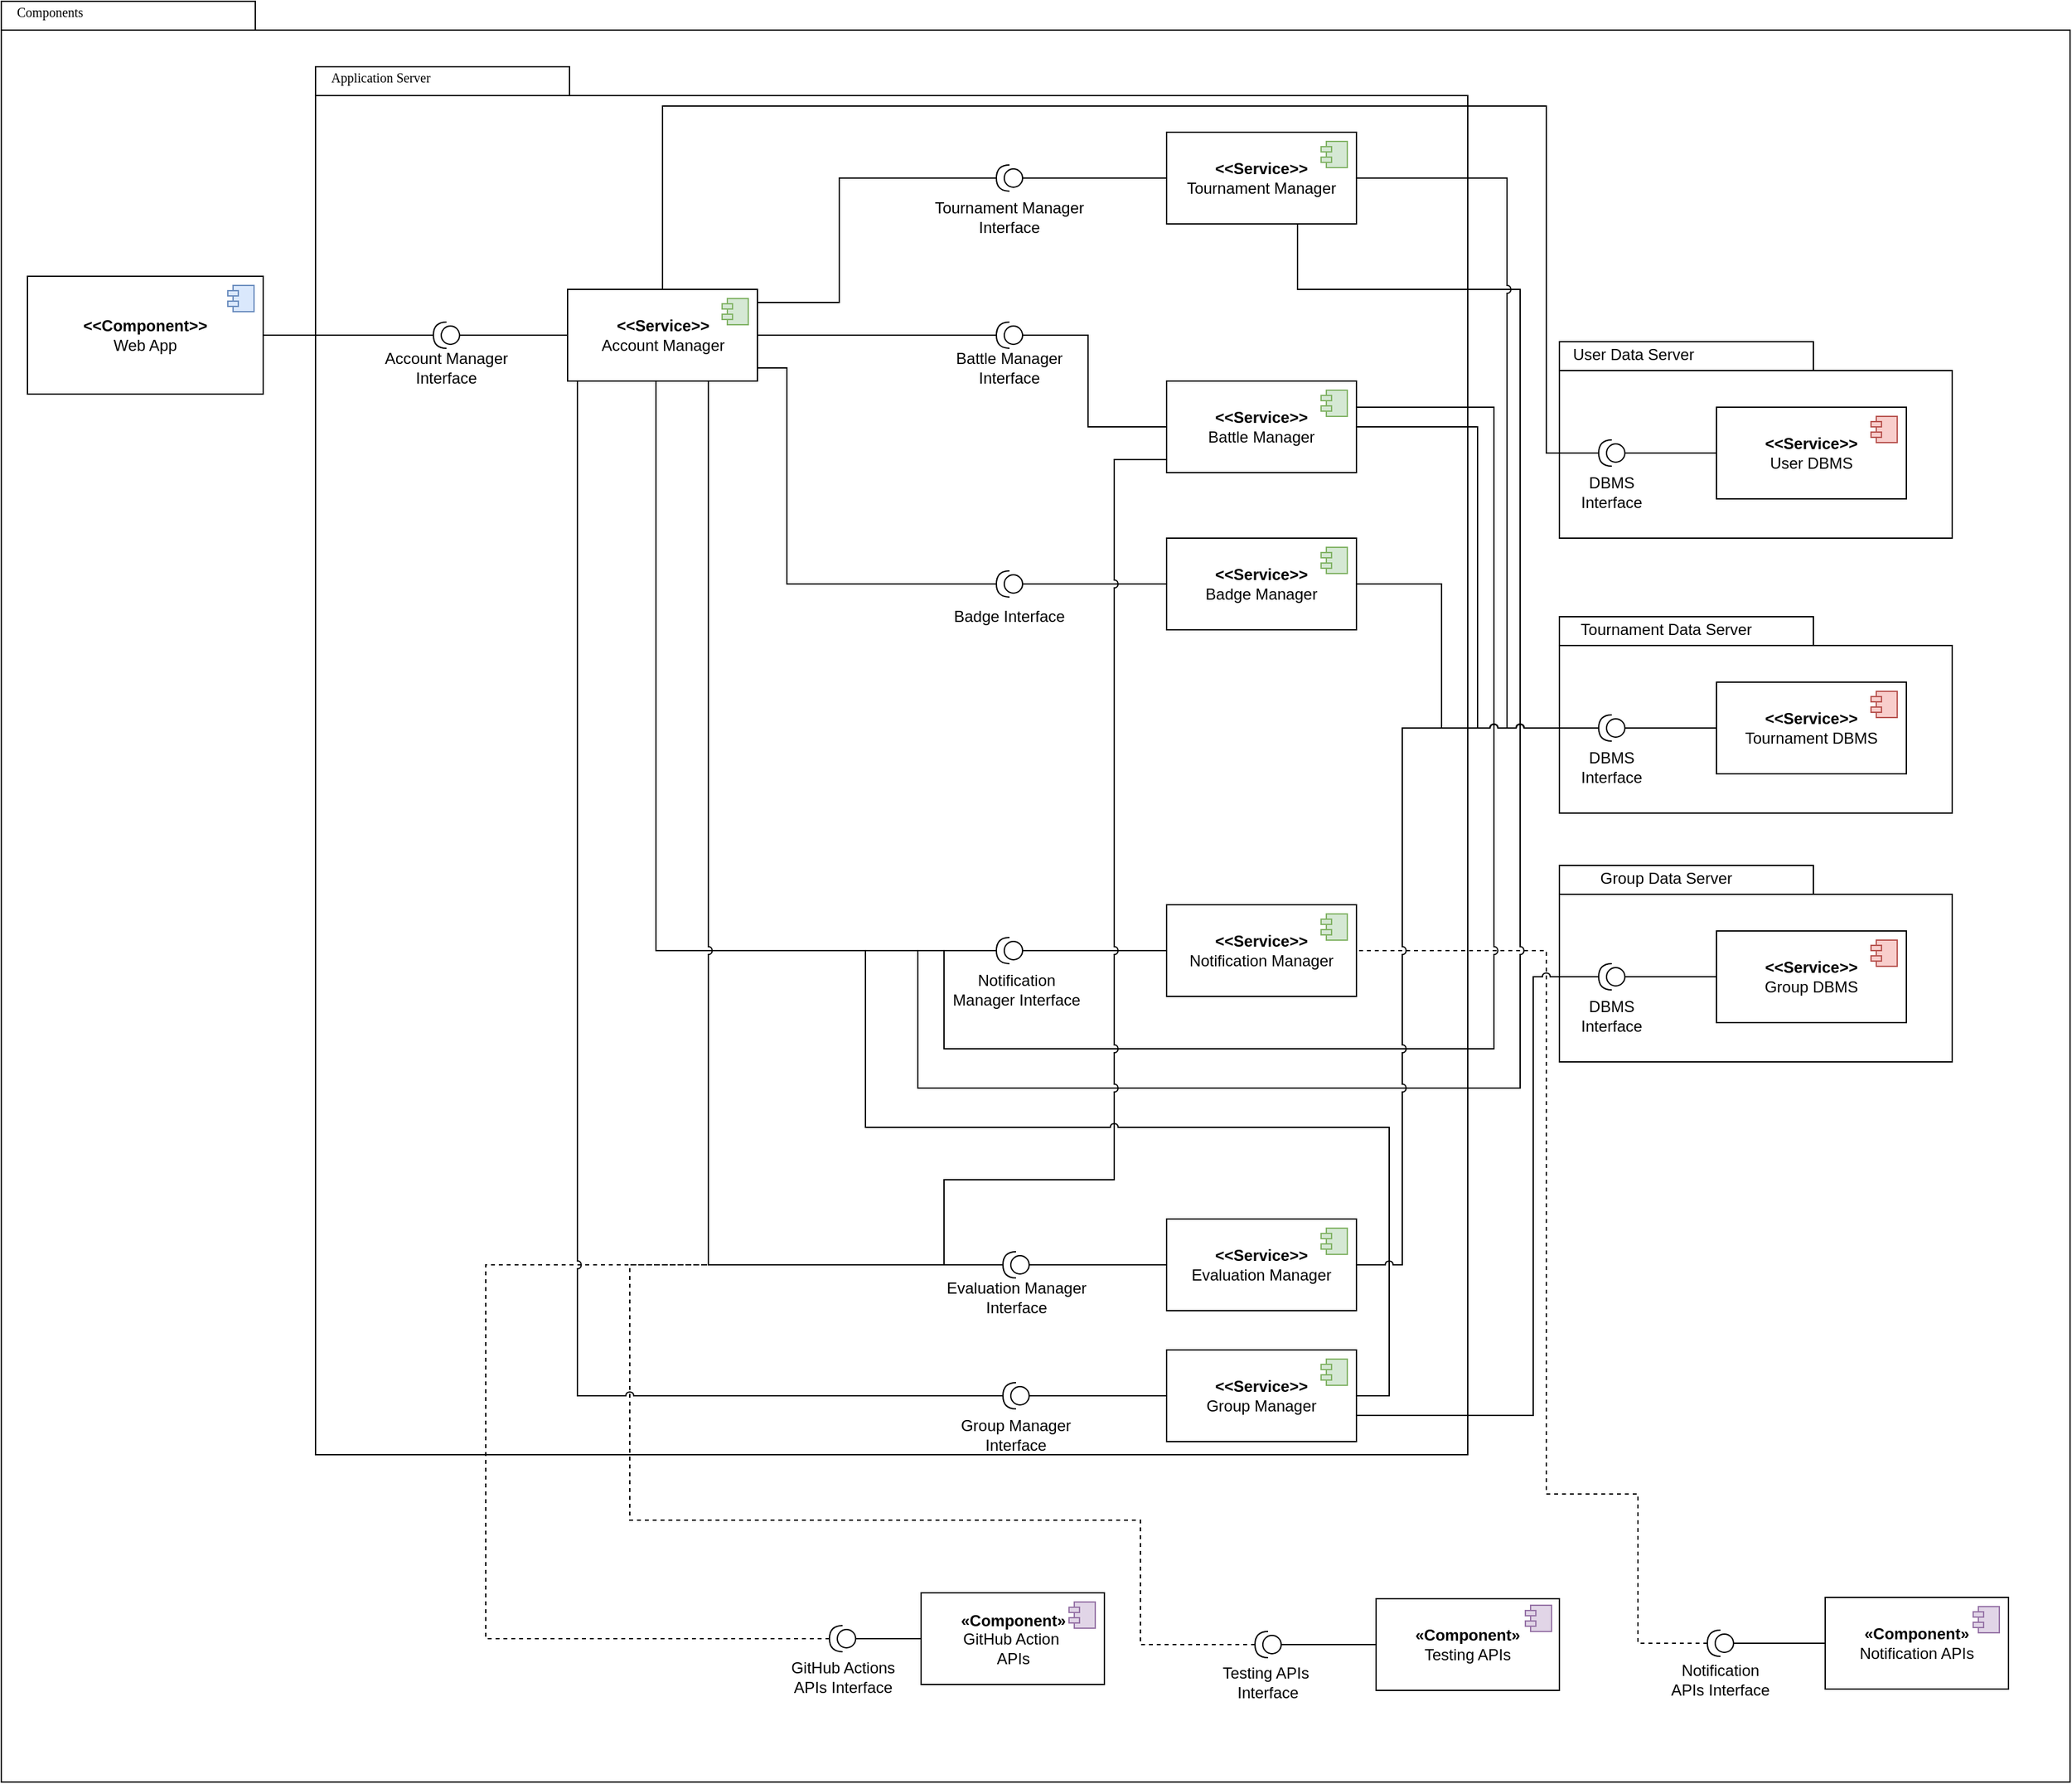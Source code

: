 <mxfile version="22.1.12" type="device">
  <diagram name="Page-1" id="OueMdNKlh8Kx6tgulEsc">
    <mxGraphModel dx="1232" dy="1146" grid="1" gridSize="10" guides="1" tooltips="1" connect="1" arrows="1" fold="1" page="1" pageScale="1" pageWidth="827" pageHeight="1169" math="0" shadow="0">
      <root>
        <mxCell id="0" />
        <mxCell id="1" parent="0" />
        <mxCell id="G7fX_YhACkhLRDJqQzmJ-1" value="" style="shape=folder;fontStyle=1;spacingTop=10;tabWidth=194;tabHeight=22;tabPosition=left;html=1;rounded=0;shadow=0;comic=0;labelBackgroundColor=none;strokeWidth=1;fillColor=none;fontFamily=Verdana;fontSize=10;align=center;" vertex="1" parent="1">
          <mxGeometry x="260" y="260" width="1580" height="1360" as="geometry" />
        </mxCell>
        <mxCell id="G7fX_YhACkhLRDJqQzmJ-2" value="Components" style="text;html=1;align=left;verticalAlign=top;spacingTop=-4;fontSize=10;fontFamily=Verdana" vertex="1" parent="1">
          <mxGeometry x="270" y="260" width="130" height="20" as="geometry" />
        </mxCell>
        <mxCell id="G7fX_YhACkhLRDJqQzmJ-3" value="&lt;div&gt;&lt;b&gt;&amp;lt;&amp;lt;Component&amp;gt;&amp;gt;&lt;/b&gt;&lt;/div&gt;&lt;div&gt;Web App&lt;br&gt;&lt;/div&gt;" style="html=1;dropTarget=0;whiteSpace=wrap;" vertex="1" parent="1">
          <mxGeometry x="280" y="470" width="180" height="90" as="geometry" />
        </mxCell>
        <mxCell id="G7fX_YhACkhLRDJqQzmJ-4" value="" style="shape=module;jettyWidth=8;jettyHeight=4;fillColor=#dae8fc;strokeColor=#6c8ebf;" vertex="1" parent="G7fX_YhACkhLRDJqQzmJ-3">
          <mxGeometry x="1" width="20" height="20" relative="1" as="geometry">
            <mxPoint x="-27" y="7" as="offset" />
          </mxGeometry>
        </mxCell>
        <mxCell id="G7fX_YhACkhLRDJqQzmJ-5" value="" style="shape=folder;fontStyle=1;spacingTop=10;tabWidth=194;tabHeight=22;tabPosition=left;html=1;rounded=0;shadow=0;comic=0;labelBackgroundColor=none;strokeWidth=1;fillColor=none;fontFamily=Verdana;fontSize=10;align=center;" vertex="1" parent="1">
          <mxGeometry x="500" y="310" width="880" height="1060" as="geometry" />
        </mxCell>
        <mxCell id="G7fX_YhACkhLRDJqQzmJ-6" value="Application Server" style="text;html=1;align=left;verticalAlign=top;spacingTop=-4;fontSize=10;fontFamily=Verdana" vertex="1" parent="1">
          <mxGeometry x="510" y="310" width="130" height="20" as="geometry" />
        </mxCell>
        <mxCell id="G7fX_YhACkhLRDJqQzmJ-7" value="&lt;div&gt;&lt;b&gt;&amp;lt;&amp;lt;Service&amp;gt;&amp;gt;&lt;/b&gt;&lt;/div&gt;&lt;div&gt;Account Manager&lt;br&gt;&lt;/div&gt;" style="html=1;dropTarget=0;whiteSpace=wrap;" vertex="1" parent="1">
          <mxGeometry x="692.5" y="480" width="145" height="70" as="geometry" />
        </mxCell>
        <mxCell id="G7fX_YhACkhLRDJqQzmJ-8" value="" style="shape=module;jettyWidth=8;jettyHeight=4;fillColor=#d5e8d4;strokeColor=#82b366;" vertex="1" parent="G7fX_YhACkhLRDJqQzmJ-7">
          <mxGeometry x="1" width="20" height="20" relative="1" as="geometry">
            <mxPoint x="-27" y="7" as="offset" />
          </mxGeometry>
        </mxCell>
        <mxCell id="G7fX_YhACkhLRDJqQzmJ-9" value="" style="ellipse;whiteSpace=wrap;html=1;align=center;aspect=fixed;fillColor=none;strokeColor=none;resizable=0;perimeter=centerPerimeter;rotatable=0;allowArrows=0;points=[];outlineConnect=1;" vertex="1" parent="1">
          <mxGeometry x="760" y="510" width="10" height="10" as="geometry" />
        </mxCell>
        <mxCell id="G7fX_YhACkhLRDJqQzmJ-10" value="&lt;div&gt;&lt;b&gt;«Component»&lt;/b&gt;&lt;/div&gt;&lt;div&gt;GitHub Action&amp;nbsp;&lt;/div&gt;&lt;div&gt;APIs&lt;/div&gt;" style="html=1;dropTarget=0;whiteSpace=wrap;" vertex="1" parent="1">
          <mxGeometry x="962.5" y="1475.5" width="140" height="70" as="geometry" />
        </mxCell>
        <mxCell id="G7fX_YhACkhLRDJqQzmJ-11" value="" style="shape=module;jettyWidth=8;jettyHeight=4;fillColor=#e1d5e7;strokeColor=#9673a6;" vertex="1" parent="G7fX_YhACkhLRDJqQzmJ-10">
          <mxGeometry x="1" width="20" height="20" relative="1" as="geometry">
            <mxPoint x="-27" y="7" as="offset" />
          </mxGeometry>
        </mxCell>
        <mxCell id="G7fX_YhACkhLRDJqQzmJ-12" style="edgeStyle=orthogonalEdgeStyle;rounded=0;orthogonalLoop=1;jettySize=auto;html=1;endArrow=none;endFill=0;" edge="1" parent="1" source="G7fX_YhACkhLRDJqQzmJ-13" target="G7fX_YhACkhLRDJqQzmJ-10">
          <mxGeometry relative="1" as="geometry" />
        </mxCell>
        <mxCell id="G7fX_YhACkhLRDJqQzmJ-13" value="" style="shape=providedRequiredInterface;html=1;verticalLabelPosition=bottom;sketch=0;rotation=-180;" vertex="1" parent="1">
          <mxGeometry x="892.5" y="1500.5" width="20" height="20" as="geometry" />
        </mxCell>
        <mxCell id="G7fX_YhACkhLRDJqQzmJ-14" value="&lt;div&gt;GitHub Actions&lt;/div&gt;&lt;div&gt;APIs Interface&lt;br&gt;&lt;/div&gt;" style="text;html=1;strokeColor=none;fillColor=none;align=center;verticalAlign=middle;whiteSpace=wrap;rounded=0;" vertex="1" parent="1">
          <mxGeometry x="837.5" y="1524.5" width="130" height="30" as="geometry" />
        </mxCell>
        <mxCell id="G7fX_YhACkhLRDJqQzmJ-15" style="edgeStyle=orthogonalEdgeStyle;rounded=0;orthogonalLoop=1;jettySize=auto;html=1;endArrow=none;endFill=0;jumpStyle=arc;" edge="1" parent="1" source="G7fX_YhACkhLRDJqQzmJ-16" target="G7fX_YhACkhLRDJqQzmJ-7">
          <mxGeometry relative="1" as="geometry" />
        </mxCell>
        <mxCell id="G7fX_YhACkhLRDJqQzmJ-16" value="" style="shape=providedRequiredInterface;html=1;verticalLabelPosition=bottom;sketch=0;rotation=-180;" vertex="1" parent="1">
          <mxGeometry x="590" y="505" width="20" height="20" as="geometry" />
        </mxCell>
        <mxCell id="G7fX_YhACkhLRDJqQzmJ-17" style="edgeStyle=orthogonalEdgeStyle;rounded=0;orthogonalLoop=1;jettySize=auto;html=1;entryX=1;entryY=0.5;entryDx=0;entryDy=0;entryPerimeter=0;endArrow=none;endFill=0;jumpStyle=arc;" edge="1" parent="1" source="G7fX_YhACkhLRDJqQzmJ-3" target="G7fX_YhACkhLRDJqQzmJ-16">
          <mxGeometry relative="1" as="geometry" />
        </mxCell>
        <mxCell id="G7fX_YhACkhLRDJqQzmJ-18" value="&lt;div&gt;Account Manager Interface&lt;/div&gt;" style="text;html=1;strokeColor=none;fillColor=none;align=center;verticalAlign=middle;whiteSpace=wrap;rounded=0;" vertex="1" parent="1">
          <mxGeometry x="545" y="525" width="110" height="30" as="geometry" />
        </mxCell>
        <mxCell id="G7fX_YhACkhLRDJqQzmJ-19" value="&lt;div&gt;&lt;b&gt;&amp;lt;&amp;lt;Service&amp;gt;&amp;gt;&lt;/b&gt;&lt;/div&gt;&lt;div&gt;Tournament Manager&lt;br&gt;&lt;/div&gt;" style="html=1;dropTarget=0;whiteSpace=wrap;" vertex="1" parent="1">
          <mxGeometry x="1150" y="360" width="145" height="70" as="geometry" />
        </mxCell>
        <mxCell id="G7fX_YhACkhLRDJqQzmJ-20" value="" style="shape=module;jettyWidth=8;jettyHeight=4;fillColor=#d5e8d4;strokeColor=#82b366;" vertex="1" parent="G7fX_YhACkhLRDJqQzmJ-19">
          <mxGeometry x="1" width="20" height="20" relative="1" as="geometry">
            <mxPoint x="-27" y="7" as="offset" />
          </mxGeometry>
        </mxCell>
        <mxCell id="G7fX_YhACkhLRDJqQzmJ-21" value="&lt;div&gt;&lt;b&gt;&amp;lt;&amp;lt;Service&amp;gt;&amp;gt;&lt;/b&gt;&lt;/div&gt;&lt;div&gt;Battle Manager&lt;br&gt;&lt;/div&gt;" style="html=1;dropTarget=0;whiteSpace=wrap;" vertex="1" parent="1">
          <mxGeometry x="1150" y="550" width="145" height="70" as="geometry" />
        </mxCell>
        <mxCell id="G7fX_YhACkhLRDJqQzmJ-22" value="" style="shape=module;jettyWidth=8;jettyHeight=4;fillColor=#d5e8d4;strokeColor=#82b366;" vertex="1" parent="G7fX_YhACkhLRDJqQzmJ-21">
          <mxGeometry x="1" width="20" height="20" relative="1" as="geometry">
            <mxPoint x="-27" y="7" as="offset" />
          </mxGeometry>
        </mxCell>
        <mxCell id="G7fX_YhACkhLRDJqQzmJ-23" value="&lt;div&gt;&lt;b&gt;&amp;lt;&amp;lt;Service&amp;gt;&amp;gt;&lt;/b&gt;&lt;/div&gt;&lt;div&gt;Badge Manager&lt;br&gt;&lt;/div&gt;" style="html=1;dropTarget=0;whiteSpace=wrap;" vertex="1" parent="1">
          <mxGeometry x="1150" y="670" width="145" height="70" as="geometry" />
        </mxCell>
        <mxCell id="G7fX_YhACkhLRDJqQzmJ-24" value="" style="shape=module;jettyWidth=8;jettyHeight=4;fillColor=#d5e8d4;strokeColor=#82b366;" vertex="1" parent="G7fX_YhACkhLRDJqQzmJ-23">
          <mxGeometry x="1" width="20" height="20" relative="1" as="geometry">
            <mxPoint x="-27" y="7" as="offset" />
          </mxGeometry>
        </mxCell>
        <mxCell id="G7fX_YhACkhLRDJqQzmJ-25" style="edgeStyle=orthogonalEdgeStyle;rounded=0;orthogonalLoop=1;jettySize=auto;html=1;endArrow=none;endFill=0;jumpStyle=arc;" edge="1" parent="1" source="G7fX_YhACkhLRDJqQzmJ-26" target="G7fX_YhACkhLRDJqQzmJ-19">
          <mxGeometry relative="1" as="geometry" />
        </mxCell>
        <mxCell id="G7fX_YhACkhLRDJqQzmJ-26" value="" style="shape=providedRequiredInterface;html=1;verticalLabelPosition=bottom;sketch=0;rotation=-180;" vertex="1" parent="1">
          <mxGeometry x="1020" y="385" width="20" height="20" as="geometry" />
        </mxCell>
        <mxCell id="G7fX_YhACkhLRDJqQzmJ-27" style="edgeStyle=orthogonalEdgeStyle;rounded=0;orthogonalLoop=1;jettySize=auto;html=1;entryX=0;entryY=0.5;entryDx=0;entryDy=0;endArrow=none;endFill=0;jumpStyle=arc;" edge="1" parent="1" source="G7fX_YhACkhLRDJqQzmJ-28" target="G7fX_YhACkhLRDJqQzmJ-21">
          <mxGeometry relative="1" as="geometry">
            <Array as="points">
              <mxPoint x="1090" y="515" />
              <mxPoint x="1090" y="585" />
            </Array>
          </mxGeometry>
        </mxCell>
        <mxCell id="G7fX_YhACkhLRDJqQzmJ-28" value="" style="shape=providedRequiredInterface;html=1;verticalLabelPosition=bottom;sketch=0;rotation=-180;" vertex="1" parent="1">
          <mxGeometry x="1020" y="505" width="20" height="20" as="geometry" />
        </mxCell>
        <mxCell id="G7fX_YhACkhLRDJqQzmJ-29" style="edgeStyle=orthogonalEdgeStyle;rounded=0;orthogonalLoop=1;jettySize=auto;html=1;endArrow=none;endFill=0;jumpStyle=arc;" edge="1" parent="1" source="G7fX_YhACkhLRDJqQzmJ-30" target="G7fX_YhACkhLRDJqQzmJ-23">
          <mxGeometry relative="1" as="geometry" />
        </mxCell>
        <mxCell id="G7fX_YhACkhLRDJqQzmJ-30" value="" style="shape=providedRequiredInterface;html=1;verticalLabelPosition=bottom;sketch=0;rotation=-180;" vertex="1" parent="1">
          <mxGeometry x="1020" y="695" width="20" height="20" as="geometry" />
        </mxCell>
        <mxCell id="G7fX_YhACkhLRDJqQzmJ-31" value="Tournament Manager Interface" style="text;html=1;strokeColor=none;fillColor=none;align=center;verticalAlign=middle;whiteSpace=wrap;rounded=0;" vertex="1" parent="1">
          <mxGeometry x="970" y="410" width="120" height="30" as="geometry" />
        </mxCell>
        <mxCell id="G7fX_YhACkhLRDJqQzmJ-32" value="Battle Manager Interface" style="text;html=1;strokeColor=none;fillColor=none;align=center;verticalAlign=middle;whiteSpace=wrap;rounded=0;" vertex="1" parent="1">
          <mxGeometry x="980" y="525" width="100" height="30" as="geometry" />
        </mxCell>
        <mxCell id="G7fX_YhACkhLRDJqQzmJ-33" value="Badge Interface" style="text;html=1;strokeColor=none;fillColor=none;align=center;verticalAlign=middle;whiteSpace=wrap;rounded=0;" vertex="1" parent="1">
          <mxGeometry x="980" y="715" width="100" height="30" as="geometry" />
        </mxCell>
        <mxCell id="G7fX_YhACkhLRDJqQzmJ-34" style="edgeStyle=orthogonalEdgeStyle;rounded=0;orthogonalLoop=1;jettySize=auto;html=1;entryX=1;entryY=0.5;entryDx=0;entryDy=0;entryPerimeter=0;endArrow=none;endFill=0;jumpStyle=arc;" edge="1" parent="1" source="G7fX_YhACkhLRDJqQzmJ-7" target="G7fX_YhACkhLRDJqQzmJ-26">
          <mxGeometry relative="1" as="geometry">
            <Array as="points">
              <mxPoint x="900" y="490" />
              <mxPoint x="900" y="395" />
            </Array>
          </mxGeometry>
        </mxCell>
        <mxCell id="G7fX_YhACkhLRDJqQzmJ-35" style="edgeStyle=orthogonalEdgeStyle;rounded=0;orthogonalLoop=1;jettySize=auto;html=1;entryX=1;entryY=0.5;entryDx=0;entryDy=0;entryPerimeter=0;endArrow=none;endFill=0;jumpStyle=arc;" edge="1" parent="1" source="G7fX_YhACkhLRDJqQzmJ-7" target="G7fX_YhACkhLRDJqQzmJ-28">
          <mxGeometry relative="1" as="geometry">
            <Array as="points">
              <mxPoint x="870" y="515" />
              <mxPoint x="870" y="515" />
            </Array>
          </mxGeometry>
        </mxCell>
        <mxCell id="G7fX_YhACkhLRDJqQzmJ-36" style="edgeStyle=orthogonalEdgeStyle;rounded=0;orthogonalLoop=1;jettySize=auto;html=1;entryX=1;entryY=0.5;entryDx=0;entryDy=0;entryPerimeter=0;endArrow=none;endFill=0;jumpStyle=arc;" edge="1" parent="1" source="G7fX_YhACkhLRDJqQzmJ-7" target="G7fX_YhACkhLRDJqQzmJ-30">
          <mxGeometry relative="1" as="geometry">
            <Array as="points">
              <mxPoint x="860" y="540" />
              <mxPoint x="860" y="705" />
            </Array>
          </mxGeometry>
        </mxCell>
        <mxCell id="G7fX_YhACkhLRDJqQzmJ-42" value="&lt;div&gt;&lt;b&gt;«Component»&lt;/b&gt;&lt;/div&gt;&lt;div&gt;Testing APIs&lt;/div&gt;" style="html=1;dropTarget=0;whiteSpace=wrap;" vertex="1" parent="1">
          <mxGeometry x="1310" y="1480" width="140" height="70" as="geometry" />
        </mxCell>
        <mxCell id="G7fX_YhACkhLRDJqQzmJ-43" value="" style="shape=module;jettyWidth=8;jettyHeight=4;fillColor=#e1d5e7;strokeColor=#9673a6;" vertex="1" parent="G7fX_YhACkhLRDJqQzmJ-42">
          <mxGeometry x="1" width="20" height="20" relative="1" as="geometry">
            <mxPoint x="-26" y="5" as="offset" />
          </mxGeometry>
        </mxCell>
        <mxCell id="G7fX_YhACkhLRDJqQzmJ-44" style="edgeStyle=orthogonalEdgeStyle;rounded=0;orthogonalLoop=1;jettySize=auto;html=1;entryX=0;entryY=0.5;entryDx=0;entryDy=0;endArrow=none;endFill=0;" edge="1" parent="1" source="G7fX_YhACkhLRDJqQzmJ-45" target="G7fX_YhACkhLRDJqQzmJ-42">
          <mxGeometry relative="1" as="geometry" />
        </mxCell>
        <mxCell id="G7fX_YhACkhLRDJqQzmJ-45" value="" style="shape=providedRequiredInterface;html=1;verticalLabelPosition=bottom;sketch=0;rotation=-180;" vertex="1" parent="1">
          <mxGeometry x="1217.5" y="1505" width="20" height="20" as="geometry" />
        </mxCell>
        <mxCell id="G7fX_YhACkhLRDJqQzmJ-46" value="&lt;div&gt;Testing APIs&amp;nbsp;&lt;/div&gt;&lt;div&gt;Interface&lt;/div&gt;" style="text;html=1;strokeColor=none;fillColor=none;align=center;verticalAlign=middle;whiteSpace=wrap;rounded=0;" vertex="1" parent="1">
          <mxGeometry x="1179" y="1529" width="97" height="30" as="geometry" />
        </mxCell>
        <mxCell id="G7fX_YhACkhLRDJqQzmJ-47" value="" style="shape=folder;fontStyle=1;spacingTop=10;tabWidth=194;tabHeight=22;tabPosition=left;html=1;rounded=0;shadow=0;comic=0;labelBackgroundColor=none;strokeWidth=1;fillColor=none;fontFamily=Verdana;fontSize=10;align=center;" vertex="1" parent="1">
          <mxGeometry x="1450" y="520" width="300" height="150" as="geometry" />
        </mxCell>
        <mxCell id="G7fX_YhACkhLRDJqQzmJ-48" value="&amp;nbsp;User Data Server" style="text;html=1;strokeColor=none;fillColor=none;align=center;verticalAlign=middle;whiteSpace=wrap;rounded=0;" vertex="1" parent="1">
          <mxGeometry x="1450" y="520" width="110" height="20" as="geometry" />
        </mxCell>
        <mxCell id="G7fX_YhACkhLRDJqQzmJ-49" value="&lt;div&gt;&lt;b&gt;&amp;lt;&amp;lt;Service&amp;gt;&amp;gt;&lt;/b&gt;&lt;/div&gt;User DBMS" style="html=1;dropTarget=0;whiteSpace=wrap;" vertex="1" parent="1">
          <mxGeometry x="1570" y="570" width="145" height="70" as="geometry" />
        </mxCell>
        <mxCell id="G7fX_YhACkhLRDJqQzmJ-50" value="" style="shape=module;jettyWidth=8;jettyHeight=4;fillColor=#f8cecc;strokeColor=#b85450;" vertex="1" parent="G7fX_YhACkhLRDJqQzmJ-49">
          <mxGeometry x="1" width="20" height="20" relative="1" as="geometry">
            <mxPoint x="-27" y="7" as="offset" />
          </mxGeometry>
        </mxCell>
        <mxCell id="G7fX_YhACkhLRDJqQzmJ-51" style="edgeStyle=orthogonalEdgeStyle;rounded=0;orthogonalLoop=1;jettySize=auto;html=1;endArrow=none;endFill=0;jumpStyle=arc;" edge="1" parent="1" source="G7fX_YhACkhLRDJqQzmJ-53" target="G7fX_YhACkhLRDJqQzmJ-49">
          <mxGeometry relative="1" as="geometry" />
        </mxCell>
        <mxCell id="G7fX_YhACkhLRDJqQzmJ-53" value="" style="shape=providedRequiredInterface;html=1;verticalLabelPosition=bottom;sketch=0;rotation=-180;" vertex="1" parent="1">
          <mxGeometry x="1480" y="595" width="20" height="20" as="geometry" />
        </mxCell>
        <mxCell id="G7fX_YhACkhLRDJqQzmJ-54" value="DBMS Interface" style="text;html=1;strokeColor=none;fillColor=none;align=center;verticalAlign=middle;whiteSpace=wrap;rounded=0;" vertex="1" parent="1">
          <mxGeometry x="1460" y="620" width="60" height="30" as="geometry" />
        </mxCell>
        <mxCell id="G7fX_YhACkhLRDJqQzmJ-59" value="&lt;div&gt;&lt;b&gt;&amp;lt;&amp;lt;Service&amp;gt;&amp;gt;&lt;/b&gt;&lt;/div&gt;Notification Manager" style="html=1;dropTarget=0;whiteSpace=wrap;" vertex="1" parent="1">
          <mxGeometry x="1150" y="950" width="145" height="70" as="geometry" />
        </mxCell>
        <mxCell id="G7fX_YhACkhLRDJqQzmJ-60" value="" style="shape=module;jettyWidth=8;jettyHeight=4;fillColor=#d5e8d4;strokeColor=#82b366;" vertex="1" parent="G7fX_YhACkhLRDJqQzmJ-59">
          <mxGeometry x="1" width="20" height="20" relative="1" as="geometry">
            <mxPoint x="-27" y="7" as="offset" />
          </mxGeometry>
        </mxCell>
        <mxCell id="G7fX_YhACkhLRDJqQzmJ-61" style="edgeStyle=orthogonalEdgeStyle;rounded=0;orthogonalLoop=1;jettySize=auto;html=1;endArrow=none;endFill=0;jumpStyle=arc;" edge="1" parent="1" source="G7fX_YhACkhLRDJqQzmJ-62" target="G7fX_YhACkhLRDJqQzmJ-59">
          <mxGeometry relative="1" as="geometry" />
        </mxCell>
        <mxCell id="G7fX_YhACkhLRDJqQzmJ-62" value="" style="shape=providedRequiredInterface;html=1;verticalLabelPosition=bottom;sketch=0;rotation=-180;" vertex="1" parent="1">
          <mxGeometry x="1020" y="975" width="20" height="20" as="geometry" />
        </mxCell>
        <mxCell id="G7fX_YhACkhLRDJqQzmJ-63" value="Notification Manager Interface" style="text;html=1;strokeColor=none;fillColor=none;align=center;verticalAlign=middle;whiteSpace=wrap;rounded=0;" vertex="1" parent="1">
          <mxGeometry x="982.5" y="1000" width="105" height="30" as="geometry" />
        </mxCell>
        <mxCell id="G7fX_YhACkhLRDJqQzmJ-64" value="&lt;div&gt;&lt;b&gt;«Component»&lt;/b&gt;&lt;/div&gt;&lt;div&gt;Notification APIs&lt;/div&gt;" style="html=1;dropTarget=0;whiteSpace=wrap;" vertex="1" parent="1">
          <mxGeometry x="1653" y="1479" width="140" height="70" as="geometry" />
        </mxCell>
        <mxCell id="G7fX_YhACkhLRDJqQzmJ-65" value="" style="shape=module;jettyWidth=8;jettyHeight=4;fillColor=#e1d5e7;strokeColor=#9673a6;" vertex="1" parent="G7fX_YhACkhLRDJqQzmJ-64">
          <mxGeometry x="1" width="20" height="20" relative="1" as="geometry">
            <mxPoint x="-27" y="7" as="offset" />
          </mxGeometry>
        </mxCell>
        <mxCell id="G7fX_YhACkhLRDJqQzmJ-66" style="edgeStyle=orthogonalEdgeStyle;rounded=0;orthogonalLoop=1;jettySize=auto;html=1;endArrow=none;endFill=0;jumpStyle=arc;" edge="1" parent="1" source="G7fX_YhACkhLRDJqQzmJ-68" target="G7fX_YhACkhLRDJqQzmJ-64">
          <mxGeometry relative="1" as="geometry" />
        </mxCell>
        <mxCell id="G7fX_YhACkhLRDJqQzmJ-67" style="edgeStyle=orthogonalEdgeStyle;rounded=0;orthogonalLoop=1;jettySize=auto;html=1;jumpStyle=arc;endArrow=none;endFill=0;dashed=1;" edge="1" parent="1" source="G7fX_YhACkhLRDJqQzmJ-68" target="G7fX_YhACkhLRDJqQzmJ-59">
          <mxGeometry relative="1" as="geometry">
            <Array as="points">
              <mxPoint x="1510" y="1514" />
              <mxPoint x="1510" y="1400" />
              <mxPoint x="1440" y="1400" />
              <mxPoint x="1440" y="985" />
            </Array>
          </mxGeometry>
        </mxCell>
        <mxCell id="G7fX_YhACkhLRDJqQzmJ-68" value="" style="shape=providedRequiredInterface;html=1;verticalLabelPosition=bottom;sketch=0;rotation=-180;" vertex="1" parent="1">
          <mxGeometry x="1563" y="1504" width="20" height="20" as="geometry" />
        </mxCell>
        <mxCell id="G7fX_YhACkhLRDJqQzmJ-69" value="&lt;div&gt;Notification&lt;/div&gt;&lt;div&gt;APIs Interface&lt;br&gt;&lt;/div&gt;" style="text;html=1;strokeColor=none;fillColor=none;align=center;verticalAlign=middle;whiteSpace=wrap;rounded=0;" vertex="1" parent="1">
          <mxGeometry x="1531" y="1524" width="84" height="35" as="geometry" />
        </mxCell>
        <mxCell id="G7fX_YhACkhLRDJqQzmJ-70" style="edgeStyle=orthogonalEdgeStyle;rounded=0;orthogonalLoop=1;jettySize=auto;html=1;entryX=1;entryY=0.5;entryDx=0;entryDy=0;entryPerimeter=0;endArrow=none;endFill=0;jumpStyle=arc;" edge="1" parent="1" source="G7fX_YhACkhLRDJqQzmJ-7" target="G7fX_YhACkhLRDJqQzmJ-62">
          <mxGeometry relative="1" as="geometry">
            <mxPoint x="410" y="570" as="sourcePoint" />
            <Array as="points">
              <mxPoint x="760" y="985" />
            </Array>
          </mxGeometry>
        </mxCell>
        <mxCell id="G7fX_YhACkhLRDJqQzmJ-71" style="edgeStyle=orthogonalEdgeStyle;rounded=0;orthogonalLoop=1;jettySize=auto;html=1;entryX=1;entryY=0.5;entryDx=0;entryDy=0;entryPerimeter=0;endArrow=none;endFill=0;jumpStyle=arc;" edge="1" parent="1" source="G7fX_YhACkhLRDJqQzmJ-19" target="G7fX_YhACkhLRDJqQzmJ-62">
          <mxGeometry relative="1" as="geometry">
            <Array as="points">
              <mxPoint x="1250" y="480" />
              <mxPoint x="1420" y="480" />
              <mxPoint x="1420" y="1090" />
              <mxPoint x="960" y="1090" />
              <mxPoint x="960" y="985" />
            </Array>
          </mxGeometry>
        </mxCell>
        <mxCell id="G7fX_YhACkhLRDJqQzmJ-72" style="edgeStyle=orthogonalEdgeStyle;rounded=0;orthogonalLoop=1;jettySize=auto;html=1;entryX=1;entryY=0.5;entryDx=0;entryDy=0;entryPerimeter=0;endArrow=none;endFill=0;jumpStyle=arc;" edge="1" parent="1" source="G7fX_YhACkhLRDJqQzmJ-21" target="G7fX_YhACkhLRDJqQzmJ-62">
          <mxGeometry relative="1" as="geometry">
            <Array as="points">
              <mxPoint x="1400" y="570" />
              <mxPoint x="1400" y="1060" />
              <mxPoint x="980" y="1060" />
              <mxPoint x="980" y="985" />
            </Array>
          </mxGeometry>
        </mxCell>
        <mxCell id="G7fX_YhACkhLRDJqQzmJ-73" value="&lt;div&gt;&lt;b&gt;&amp;lt;&amp;lt;Service&amp;gt;&amp;gt;&lt;/b&gt;&lt;/div&gt;Evaluation Manager" style="html=1;dropTarget=0;whiteSpace=wrap;" vertex="1" parent="1">
          <mxGeometry x="1150" y="1190" width="145" height="70" as="geometry" />
        </mxCell>
        <mxCell id="G7fX_YhACkhLRDJqQzmJ-74" value="" style="shape=module;jettyWidth=8;jettyHeight=4;fillColor=#d5e8d4;strokeColor=#82b366;" vertex="1" parent="G7fX_YhACkhLRDJqQzmJ-73">
          <mxGeometry x="1" width="20" height="20" relative="1" as="geometry">
            <mxPoint x="-27" y="7" as="offset" />
          </mxGeometry>
        </mxCell>
        <mxCell id="G7fX_YhACkhLRDJqQzmJ-75" style="edgeStyle=orthogonalEdgeStyle;rounded=0;orthogonalLoop=1;jettySize=auto;html=1;endArrow=none;endFill=0;jumpStyle=arc;" edge="1" parent="1" source="G7fX_YhACkhLRDJqQzmJ-77" target="G7fX_YhACkhLRDJqQzmJ-73">
          <mxGeometry relative="1" as="geometry" />
        </mxCell>
        <mxCell id="G7fX_YhACkhLRDJqQzmJ-76" style="edgeStyle=orthogonalEdgeStyle;rounded=0;orthogonalLoop=1;jettySize=auto;html=1;jumpStyle=arc;endArrow=none;endFill=0;" edge="1" parent="1" source="G7fX_YhACkhLRDJqQzmJ-77" target="G7fX_YhACkhLRDJqQzmJ-7">
          <mxGeometry relative="1" as="geometry">
            <Array as="points">
              <mxPoint x="800" y="1225" />
            </Array>
          </mxGeometry>
        </mxCell>
        <mxCell id="G7fX_YhACkhLRDJqQzmJ-77" value="" style="shape=providedRequiredInterface;html=1;verticalLabelPosition=bottom;sketch=0;rotation=-180;" vertex="1" parent="1">
          <mxGeometry x="1025" y="1215" width="20" height="20" as="geometry" />
        </mxCell>
        <mxCell id="G7fX_YhACkhLRDJqQzmJ-78" value="Evaluation Manager Interface" style="text;html=1;strokeColor=none;fillColor=none;align=center;verticalAlign=middle;whiteSpace=wrap;rounded=0;" vertex="1" parent="1">
          <mxGeometry x="977.5" y="1235" width="115" height="30" as="geometry" />
        </mxCell>
        <mxCell id="G7fX_YhACkhLRDJqQzmJ-79" style="edgeStyle=orthogonalEdgeStyle;rounded=0;orthogonalLoop=1;jettySize=auto;html=1;entryX=1;entryY=0.5;entryDx=0;entryDy=0;entryPerimeter=0;endArrow=none;endFill=0;jumpStyle=arc;" edge="1" parent="1" source="G7fX_YhACkhLRDJqQzmJ-21" target="G7fX_YhACkhLRDJqQzmJ-77">
          <mxGeometry relative="1" as="geometry">
            <Array as="points">
              <mxPoint x="1110" y="610" />
              <mxPoint x="1110" y="1160" />
              <mxPoint x="980" y="1160" />
              <mxPoint x="980" y="1225" />
            </Array>
          </mxGeometry>
        </mxCell>
        <mxCell id="G7fX_YhACkhLRDJqQzmJ-80" style="edgeStyle=orthogonalEdgeStyle;rounded=0;orthogonalLoop=1;jettySize=auto;html=1;entryX=1;entryY=0.5;entryDx=0;entryDy=0;entryPerimeter=0;endArrow=none;endFill=0;jumpStyle=arc;dashed=1;" edge="1" parent="1" source="G7fX_YhACkhLRDJqQzmJ-45" target="G7fX_YhACkhLRDJqQzmJ-77">
          <mxGeometry relative="1" as="geometry">
            <Array as="points">
              <mxPoint x="1130" y="1515" />
              <mxPoint x="1130" y="1420" />
              <mxPoint x="740" y="1420" />
              <mxPoint x="740" y="1225" />
            </Array>
          </mxGeometry>
        </mxCell>
        <mxCell id="G7fX_YhACkhLRDJqQzmJ-81" style="edgeStyle=orthogonalEdgeStyle;rounded=0;orthogonalLoop=1;jettySize=auto;html=1;entryX=1;entryY=0.5;entryDx=0;entryDy=0;entryPerimeter=0;endArrow=none;endFill=0;dashed=1;jumpStyle=arc;" edge="1" parent="1" source="G7fX_YhACkhLRDJqQzmJ-13" target="G7fX_YhACkhLRDJqQzmJ-77">
          <mxGeometry relative="1" as="geometry">
            <Array as="points">
              <mxPoint x="630" y="1510" />
              <mxPoint x="630" y="1225" />
            </Array>
          </mxGeometry>
        </mxCell>
        <mxCell id="G7fX_YhACkhLRDJqQzmJ-84" style="edgeStyle=orthogonalEdgeStyle;rounded=0;orthogonalLoop=1;jettySize=auto;html=1;endArrow=none;endFill=0;jumpStyle=arc;" edge="1" parent="1" source="G7fX_YhACkhLRDJqQzmJ-85" target="G7fX_YhACkhLRDJqQzmJ-87">
          <mxGeometry relative="1" as="geometry" />
        </mxCell>
        <mxCell id="G7fX_YhACkhLRDJqQzmJ-85" value="&lt;div&gt;&lt;b&gt;&amp;lt;&amp;lt;Service&amp;gt;&amp;gt;&lt;/b&gt;&lt;/div&gt;Group Manager" style="html=1;dropTarget=0;whiteSpace=wrap;" vertex="1" parent="1">
          <mxGeometry x="1150" y="1290" width="145" height="70" as="geometry" />
        </mxCell>
        <mxCell id="G7fX_YhACkhLRDJqQzmJ-86" value="" style="shape=module;jettyWidth=8;jettyHeight=4;fillColor=#d5e8d4;strokeColor=#82b366;" vertex="1" parent="G7fX_YhACkhLRDJqQzmJ-85">
          <mxGeometry x="1" width="20" height="20" relative="1" as="geometry">
            <mxPoint x="-27" y="7" as="offset" />
          </mxGeometry>
        </mxCell>
        <mxCell id="G7fX_YhACkhLRDJqQzmJ-87" value="" style="shape=providedRequiredInterface;html=1;verticalLabelPosition=bottom;sketch=0;rotation=-180;" vertex="1" parent="1">
          <mxGeometry x="1025" y="1315" width="20" height="20" as="geometry" />
        </mxCell>
        <mxCell id="G7fX_YhACkhLRDJqQzmJ-88" value="&lt;div&gt;Group Manager&lt;/div&gt;&lt;div&gt;Interface&lt;br&gt;&lt;/div&gt;" style="text;html=1;strokeColor=none;fillColor=none;align=center;verticalAlign=middle;whiteSpace=wrap;rounded=0;" vertex="1" parent="1">
          <mxGeometry x="989" y="1340" width="92" height="30" as="geometry" />
        </mxCell>
        <mxCell id="G7fX_YhACkhLRDJqQzmJ-89" style="edgeStyle=orthogonalEdgeStyle;rounded=0;orthogonalLoop=1;jettySize=auto;html=1;entryX=1;entryY=0.5;entryDx=0;entryDy=0;entryPerimeter=0;jumpStyle=arc;endArrow=none;endFill=0;" edge="1" parent="1" source="G7fX_YhACkhLRDJqQzmJ-85" target="G7fX_YhACkhLRDJqQzmJ-62">
          <mxGeometry relative="1" as="geometry">
            <Array as="points">
              <mxPoint x="1320" y="1325" />
              <mxPoint x="1320" y="1120" />
              <mxPoint x="920" y="1120" />
              <mxPoint x="920" y="985" />
            </Array>
          </mxGeometry>
        </mxCell>
        <mxCell id="G7fX_YhACkhLRDJqQzmJ-91" style="edgeStyle=orthogonalEdgeStyle;rounded=0;orthogonalLoop=1;jettySize=auto;html=1;entryX=1;entryY=0.5;entryDx=0;entryDy=0;entryPerimeter=0;jumpStyle=arc;endArrow=none;endFill=0;" edge="1" parent="1" source="G7fX_YhACkhLRDJqQzmJ-7" target="G7fX_YhACkhLRDJqQzmJ-87">
          <mxGeometry relative="1" as="geometry">
            <Array as="points">
              <mxPoint x="700" y="1325" />
            </Array>
          </mxGeometry>
        </mxCell>
        <mxCell id="G7fX_YhACkhLRDJqQzmJ-93" value="" style="shape=folder;fontStyle=1;spacingTop=10;tabWidth=194;tabHeight=22;tabPosition=left;html=1;rounded=0;shadow=0;comic=0;labelBackgroundColor=none;strokeWidth=1;fillColor=none;fontFamily=Verdana;fontSize=10;align=center;" vertex="1" parent="1">
          <mxGeometry x="1450" y="730" width="300" height="150" as="geometry" />
        </mxCell>
        <mxCell id="G7fX_YhACkhLRDJqQzmJ-94" value="&amp;nbsp;Tournament Data Server" style="text;html=1;strokeColor=none;fillColor=none;align=center;verticalAlign=middle;whiteSpace=wrap;rounded=0;" vertex="1" parent="1">
          <mxGeometry x="1450" y="730" width="160" height="20" as="geometry" />
        </mxCell>
        <mxCell id="G7fX_YhACkhLRDJqQzmJ-95" value="&lt;div&gt;&lt;b&gt;&amp;lt;&amp;lt;Service&amp;gt;&amp;gt;&lt;/b&gt;&lt;/div&gt;Tournament DBMS" style="html=1;dropTarget=0;whiteSpace=wrap;" vertex="1" parent="1">
          <mxGeometry x="1570" y="780" width="145" height="70" as="geometry" />
        </mxCell>
        <mxCell id="G7fX_YhACkhLRDJqQzmJ-96" value="" style="shape=module;jettyWidth=8;jettyHeight=4;fillColor=#f8cecc;strokeColor=#b85450;" vertex="1" parent="G7fX_YhACkhLRDJqQzmJ-95">
          <mxGeometry x="1" width="20" height="20" relative="1" as="geometry">
            <mxPoint x="-27" y="7" as="offset" />
          </mxGeometry>
        </mxCell>
        <mxCell id="G7fX_YhACkhLRDJqQzmJ-97" style="edgeStyle=orthogonalEdgeStyle;rounded=0;orthogonalLoop=1;jettySize=auto;html=1;endArrow=none;endFill=0;jumpStyle=arc;" edge="1" parent="1" source="G7fX_YhACkhLRDJqQzmJ-98" target="G7fX_YhACkhLRDJqQzmJ-95">
          <mxGeometry relative="1" as="geometry" />
        </mxCell>
        <mxCell id="G7fX_YhACkhLRDJqQzmJ-98" value="" style="shape=providedRequiredInterface;html=1;verticalLabelPosition=bottom;sketch=0;rotation=-180;" vertex="1" parent="1">
          <mxGeometry x="1480" y="805" width="20" height="20" as="geometry" />
        </mxCell>
        <mxCell id="G7fX_YhACkhLRDJqQzmJ-99" value="DBMS Interface" style="text;html=1;strokeColor=none;fillColor=none;align=center;verticalAlign=middle;whiteSpace=wrap;rounded=0;" vertex="1" parent="1">
          <mxGeometry x="1460" y="830" width="60" height="30" as="geometry" />
        </mxCell>
        <mxCell id="G7fX_YhACkhLRDJqQzmJ-100" style="edgeStyle=orthogonalEdgeStyle;rounded=0;orthogonalLoop=1;jettySize=auto;html=1;entryX=1;entryY=0.5;entryDx=0;entryDy=0;entryPerimeter=0;endArrow=none;endFill=0;jumpStyle=arc;" edge="1" parent="1" source="G7fX_YhACkhLRDJqQzmJ-21" target="G7fX_YhACkhLRDJqQzmJ-98">
          <mxGeometry relative="1" as="geometry" />
        </mxCell>
        <mxCell id="G7fX_YhACkhLRDJqQzmJ-101" style="edgeStyle=orthogonalEdgeStyle;rounded=0;orthogonalLoop=1;jettySize=auto;html=1;entryX=1;entryY=0.5;entryDx=0;entryDy=0;entryPerimeter=0;endArrow=none;endFill=0;jumpStyle=arc;" edge="1" parent="1" source="G7fX_YhACkhLRDJqQzmJ-19" target="G7fX_YhACkhLRDJqQzmJ-98">
          <mxGeometry relative="1" as="geometry">
            <Array as="points">
              <mxPoint x="1410" y="395" />
              <mxPoint x="1410" y="815" />
            </Array>
          </mxGeometry>
        </mxCell>
        <mxCell id="G7fX_YhACkhLRDJqQzmJ-102" style="edgeStyle=orthogonalEdgeStyle;rounded=0;orthogonalLoop=1;jettySize=auto;html=1;entryX=1;entryY=0.5;entryDx=0;entryDy=0;entryPerimeter=0;jumpStyle=arc;endArrow=none;endFill=0;" edge="1" parent="1" source="G7fX_YhACkhLRDJqQzmJ-23" target="G7fX_YhACkhLRDJqQzmJ-98">
          <mxGeometry relative="1" as="geometry">
            <Array as="points">
              <mxPoint x="1360" y="705" />
              <mxPoint x="1360" y="815" />
            </Array>
          </mxGeometry>
        </mxCell>
        <mxCell id="G7fX_YhACkhLRDJqQzmJ-103" style="edgeStyle=orthogonalEdgeStyle;rounded=0;orthogonalLoop=1;jettySize=auto;html=1;entryX=1;entryY=0.5;entryDx=0;entryDy=0;entryPerimeter=0;endArrow=none;endFill=0;jumpStyle=arc;" edge="1" parent="1" source="G7fX_YhACkhLRDJqQzmJ-7" target="G7fX_YhACkhLRDJqQzmJ-53">
          <mxGeometry relative="1" as="geometry">
            <Array as="points">
              <mxPoint x="765" y="340" />
              <mxPoint x="1440" y="340" />
              <mxPoint x="1440" y="605" />
            </Array>
          </mxGeometry>
        </mxCell>
        <mxCell id="G7fX_YhACkhLRDJqQzmJ-106" value="" style="shape=folder;fontStyle=1;spacingTop=10;tabWidth=194;tabHeight=22;tabPosition=left;html=1;rounded=0;shadow=0;comic=0;labelBackgroundColor=none;strokeWidth=1;fillColor=none;fontFamily=Verdana;fontSize=10;align=center;" vertex="1" parent="1">
          <mxGeometry x="1450" y="920" width="300" height="150" as="geometry" />
        </mxCell>
        <mxCell id="G7fX_YhACkhLRDJqQzmJ-107" value="&amp;nbsp;Group Data Server" style="text;html=1;strokeColor=none;fillColor=none;align=center;verticalAlign=middle;whiteSpace=wrap;rounded=0;" vertex="1" parent="1">
          <mxGeometry x="1450" y="920" width="160" height="20" as="geometry" />
        </mxCell>
        <mxCell id="G7fX_YhACkhLRDJqQzmJ-108" value="&lt;div&gt;&lt;b&gt;&amp;lt;&amp;lt;Service&amp;gt;&amp;gt;&lt;/b&gt;&lt;/div&gt;Group DBMS" style="html=1;dropTarget=0;whiteSpace=wrap;" vertex="1" parent="1">
          <mxGeometry x="1570" y="970" width="145" height="70" as="geometry" />
        </mxCell>
        <mxCell id="G7fX_YhACkhLRDJqQzmJ-109" value="" style="shape=module;jettyWidth=8;jettyHeight=4;fillColor=#f8cecc;strokeColor=#b85450;" vertex="1" parent="G7fX_YhACkhLRDJqQzmJ-108">
          <mxGeometry x="1" width="20" height="20" relative="1" as="geometry">
            <mxPoint x="-27" y="7" as="offset" />
          </mxGeometry>
        </mxCell>
        <mxCell id="G7fX_YhACkhLRDJqQzmJ-110" style="edgeStyle=orthogonalEdgeStyle;rounded=0;orthogonalLoop=1;jettySize=auto;html=1;endArrow=none;endFill=0;jumpStyle=arc;" edge="1" parent="1" source="G7fX_YhACkhLRDJqQzmJ-111" target="G7fX_YhACkhLRDJqQzmJ-108">
          <mxGeometry relative="1" as="geometry" />
        </mxCell>
        <mxCell id="G7fX_YhACkhLRDJqQzmJ-111" value="" style="shape=providedRequiredInterface;html=1;verticalLabelPosition=bottom;sketch=0;rotation=-180;" vertex="1" parent="1">
          <mxGeometry x="1480" y="995" width="20" height="20" as="geometry" />
        </mxCell>
        <mxCell id="G7fX_YhACkhLRDJqQzmJ-112" value="DBMS Interface" style="text;html=1;strokeColor=none;fillColor=none;align=center;verticalAlign=middle;whiteSpace=wrap;rounded=0;" vertex="1" parent="1">
          <mxGeometry x="1460" y="1020" width="60" height="30" as="geometry" />
        </mxCell>
        <mxCell id="G7fX_YhACkhLRDJqQzmJ-113" style="edgeStyle=orthogonalEdgeStyle;rounded=0;orthogonalLoop=1;jettySize=auto;html=1;entryX=1;entryY=0.5;entryDx=0;entryDy=0;entryPerimeter=0;endArrow=none;endFill=0;jumpStyle=arc;" edge="1" parent="1" source="G7fX_YhACkhLRDJqQzmJ-85" target="G7fX_YhACkhLRDJqQzmJ-111">
          <mxGeometry relative="1" as="geometry">
            <Array as="points">
              <mxPoint x="1430" y="1340" />
              <mxPoint x="1430" y="1005" />
            </Array>
          </mxGeometry>
        </mxCell>
        <mxCell id="G7fX_YhACkhLRDJqQzmJ-114" style="edgeStyle=orthogonalEdgeStyle;rounded=0;orthogonalLoop=1;jettySize=auto;html=1;entryX=1;entryY=0.5;entryDx=0;entryDy=0;entryPerimeter=0;endArrow=none;endFill=0;jumpStyle=arc;" edge="1" parent="1" source="G7fX_YhACkhLRDJqQzmJ-73" target="G7fX_YhACkhLRDJqQzmJ-98">
          <mxGeometry relative="1" as="geometry">
            <Array as="points">
              <mxPoint x="1330" y="1225" />
              <mxPoint x="1330" y="815" />
            </Array>
          </mxGeometry>
        </mxCell>
      </root>
    </mxGraphModel>
  </diagram>
</mxfile>
